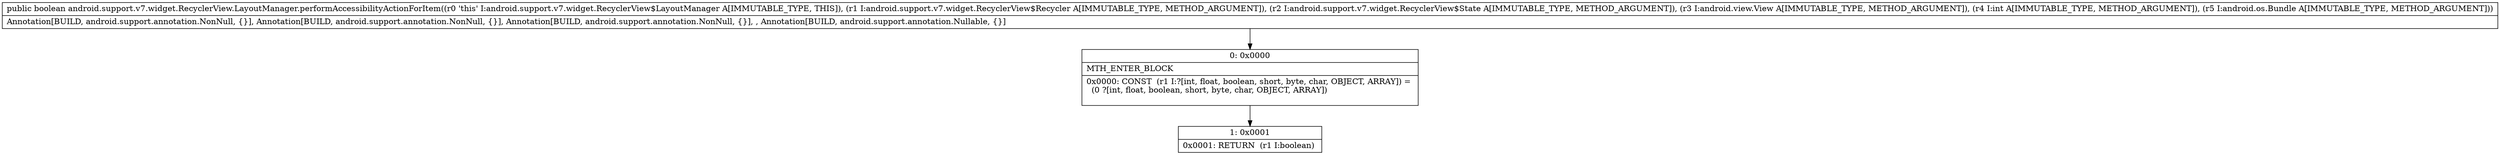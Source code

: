 digraph "CFG forandroid.support.v7.widget.RecyclerView.LayoutManager.performAccessibilityActionForItem(Landroid\/support\/v7\/widget\/RecyclerView$Recycler;Landroid\/support\/v7\/widget\/RecyclerView$State;Landroid\/view\/View;ILandroid\/os\/Bundle;)Z" {
Node_0 [shape=record,label="{0\:\ 0x0000|MTH_ENTER_BLOCK\l|0x0000: CONST  (r1 I:?[int, float, boolean, short, byte, char, OBJECT, ARRAY]) = \l  (0 ?[int, float, boolean, short, byte, char, OBJECT, ARRAY])\l \l}"];
Node_1 [shape=record,label="{1\:\ 0x0001|0x0001: RETURN  (r1 I:boolean) \l}"];
MethodNode[shape=record,label="{public boolean android.support.v7.widget.RecyclerView.LayoutManager.performAccessibilityActionForItem((r0 'this' I:android.support.v7.widget.RecyclerView$LayoutManager A[IMMUTABLE_TYPE, THIS]), (r1 I:android.support.v7.widget.RecyclerView$Recycler A[IMMUTABLE_TYPE, METHOD_ARGUMENT]), (r2 I:android.support.v7.widget.RecyclerView$State A[IMMUTABLE_TYPE, METHOD_ARGUMENT]), (r3 I:android.view.View A[IMMUTABLE_TYPE, METHOD_ARGUMENT]), (r4 I:int A[IMMUTABLE_TYPE, METHOD_ARGUMENT]), (r5 I:android.os.Bundle A[IMMUTABLE_TYPE, METHOD_ARGUMENT]))  | Annotation[BUILD, android.support.annotation.NonNull, \{\}], Annotation[BUILD, android.support.annotation.NonNull, \{\}], Annotation[BUILD, android.support.annotation.NonNull, \{\}], , Annotation[BUILD, android.support.annotation.Nullable, \{\}]\l}"];
MethodNode -> Node_0;
Node_0 -> Node_1;
}

